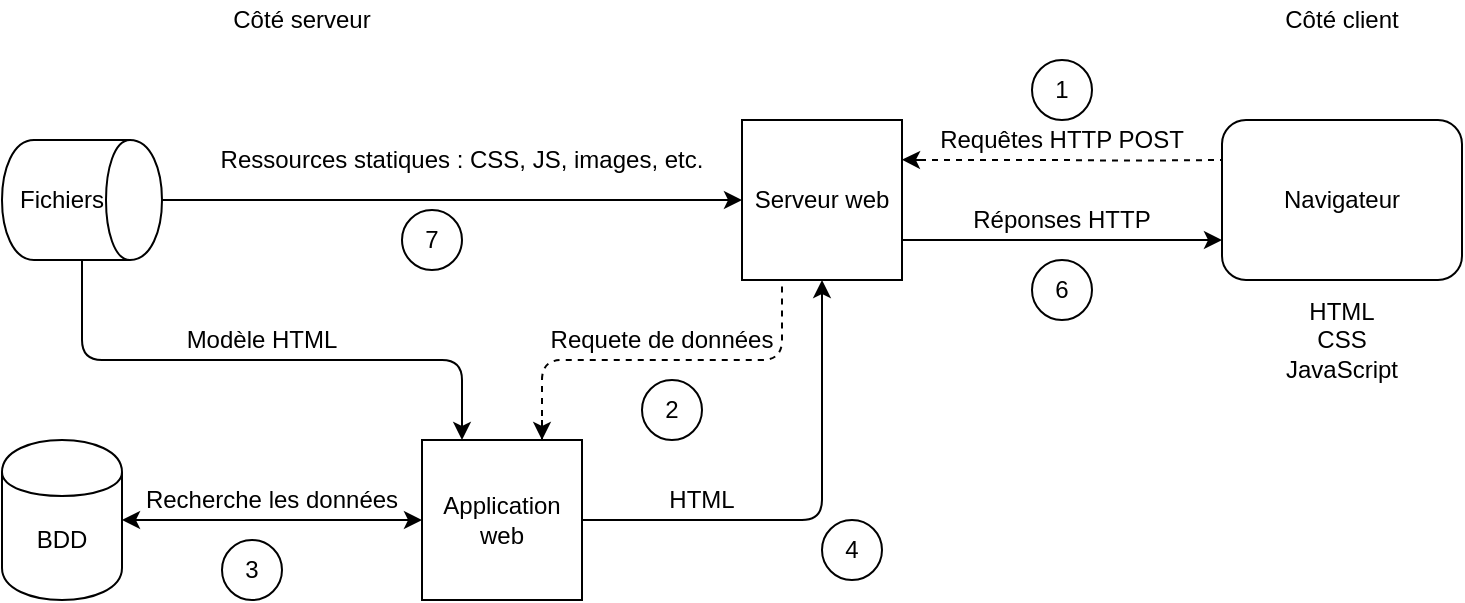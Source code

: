 <mxfile version="13.2.2" type="device"><diagram id="cxEuKH82Y_qyuLceceSi" name="Page-1"><mxGraphModel dx="1146" dy="518" grid="1" gridSize="10" guides="1" tooltips="1" connect="1" arrows="1" fold="1" page="1" pageScale="1" pageWidth="850" pageHeight="1100" math="0" shadow="0"><root><mxCell id="0"/><mxCell id="1" parent="0"/><mxCell id="hpLG8WIuApQNmPUfP86H-1" value="" style="shape=cylinder;whiteSpace=wrap;html=1;boundedLbl=1;backgroundOutline=1;rotation=90;" vertex="1" parent="1"><mxGeometry x="80" y="200" width="60" height="80" as="geometry"/></mxCell><mxCell id="hpLG8WIuApQNmPUfP86H-3" value="" style="shape=cylinder;whiteSpace=wrap;html=1;boundedLbl=1;backgroundOutline=1;" vertex="1" parent="1"><mxGeometry x="70" y="360" width="60" height="80" as="geometry"/></mxCell><mxCell id="hpLG8WIuApQNmPUfP86H-4" value="" style="whiteSpace=wrap;html=1;aspect=fixed;" vertex="1" parent="1"><mxGeometry x="280" y="360" width="80" height="80" as="geometry"/></mxCell><mxCell id="hpLG8WIuApQNmPUfP86H-5" value="" style="whiteSpace=wrap;html=1;aspect=fixed;" vertex="1" parent="1"><mxGeometry x="440" y="200" width="80" height="80" as="geometry"/></mxCell><mxCell id="hpLG8WIuApQNmPUfP86H-6" value="" style="rounded=1;whiteSpace=wrap;html=1;" vertex="1" parent="1"><mxGeometry x="680" y="200" width="120" height="80" as="geometry"/></mxCell><mxCell id="hpLG8WIuApQNmPUfP86H-8" value="" style="endArrow=classic;html=1;entryX=0;entryY=0.75;entryDx=0;entryDy=0;" edge="1" parent="1" target="hpLG8WIuApQNmPUfP86H-6"><mxGeometry width="50" height="50" relative="1" as="geometry"><mxPoint x="520" y="260" as="sourcePoint"/><mxPoint x="660" y="260" as="targetPoint"/></mxGeometry></mxCell><mxCell id="hpLG8WIuApQNmPUfP86H-9" value="" style="endArrow=none;dashed=1;html=1;" edge="1" parent="1"><mxGeometry width="50" height="50" relative="1" as="geometry"><mxPoint x="523" y="220" as="sourcePoint"/><mxPoint x="680" y="220" as="targetPoint"/><Array as="points"><mxPoint x="600" y="220"/><mxPoint x="630" y="220.34"/></Array></mxGeometry></mxCell><mxCell id="hpLG8WIuApQNmPUfP86H-10" value="" style="endArrow=classic;html=1;exitX=0.5;exitY=0;exitDx=0;exitDy=0;entryX=0;entryY=0.5;entryDx=0;entryDy=0;" edge="1" parent="1" source="hpLG8WIuApQNmPUfP86H-1" target="hpLG8WIuApQNmPUfP86H-5"><mxGeometry width="50" height="50" relative="1" as="geometry"><mxPoint x="180" y="270" as="sourcePoint"/><mxPoint x="230" y="220" as="targetPoint"/></mxGeometry></mxCell><mxCell id="hpLG8WIuApQNmPUfP86H-11" value="" style="endArrow=classic;html=1;exitX=1;exitY=0.5;exitDx=0;exitDy=0;entryX=0.25;entryY=0;entryDx=0;entryDy=0;" edge="1" parent="1" source="hpLG8WIuApQNmPUfP86H-1" target="hpLG8WIuApQNmPUfP86H-4"><mxGeometry width="50" height="50" relative="1" as="geometry"><mxPoint x="110" y="300" as="sourcePoint"/><mxPoint x="260" y="360" as="targetPoint"/><Array as="points"><mxPoint x="110" y="320"/><mxPoint x="300" y="320"/></Array></mxGeometry></mxCell><mxCell id="hpLG8WIuApQNmPUfP86H-12" value="" style="endArrow=classic;startArrow=classic;html=1;exitX=1;exitY=0.5;exitDx=0;exitDy=0;entryX=0;entryY=0.5;entryDx=0;entryDy=0;" edge="1" parent="1" source="hpLG8WIuApQNmPUfP86H-3" target="hpLG8WIuApQNmPUfP86H-4"><mxGeometry width="50" height="50" relative="1" as="geometry"><mxPoint x="170" y="420" as="sourcePoint"/><mxPoint x="220" y="370" as="targetPoint"/></mxGeometry></mxCell><mxCell id="hpLG8WIuApQNmPUfP86H-13" value="" style="endArrow=none;dashed=1;html=1;entryX=0.25;entryY=1;entryDx=0;entryDy=0;exitX=0.75;exitY=0;exitDx=0;exitDy=0;" edge="1" parent="1" source="hpLG8WIuApQNmPUfP86H-4" target="hpLG8WIuApQNmPUfP86H-5"><mxGeometry width="50" height="50" relative="1" as="geometry"><mxPoint x="380" y="350" as="sourcePoint"/><mxPoint x="370" y="310" as="targetPoint"/><Array as="points"><mxPoint x="340" y="320"/><mxPoint x="460" y="320"/></Array></mxGeometry></mxCell><mxCell id="hpLG8WIuApQNmPUfP86H-14" value="" style="endArrow=classic;html=1;entryX=0.5;entryY=1;entryDx=0;entryDy=0;exitX=1;exitY=0.5;exitDx=0;exitDy=0;" edge="1" parent="1" source="hpLG8WIuApQNmPUfP86H-18" target="hpLG8WIuApQNmPUfP86H-5"><mxGeometry width="50" height="50" relative="1" as="geometry"><mxPoint x="370" y="430" as="sourcePoint"/><mxPoint x="420" y="380" as="targetPoint"/><Array as="points"><mxPoint x="480" y="400"/></Array></mxGeometry></mxCell><mxCell id="hpLG8WIuApQNmPUfP86H-16" value="Fichiers" style="text;html=1;strokeColor=none;fillColor=none;align=center;verticalAlign=middle;whiteSpace=wrap;rounded=0;" vertex="1" parent="1"><mxGeometry x="80" y="230" width="40" height="20" as="geometry"/></mxCell><mxCell id="hpLG8WIuApQNmPUfP86H-17" value="BDD" style="text;html=1;strokeColor=none;fillColor=none;align=center;verticalAlign=middle;whiteSpace=wrap;rounded=0;" vertex="1" parent="1"><mxGeometry x="80" y="400" width="40" height="20" as="geometry"/></mxCell><mxCell id="hpLG8WIuApQNmPUfP86H-18" value="Application web" style="text;html=1;strokeColor=none;fillColor=none;align=center;verticalAlign=middle;whiteSpace=wrap;rounded=0;" vertex="1" parent="1"><mxGeometry x="280" y="390" width="80" height="20" as="geometry"/></mxCell><mxCell id="hpLG8WIuApQNmPUfP86H-19" value="Serveur web" style="text;html=1;strokeColor=none;fillColor=none;align=center;verticalAlign=middle;whiteSpace=wrap;rounded=0;" vertex="1" parent="1"><mxGeometry x="440" y="230" width="80" height="20" as="geometry"/></mxCell><mxCell id="hpLG8WIuApQNmPUfP86H-20" value="Navigateur" style="text;html=1;strokeColor=none;fillColor=none;align=center;verticalAlign=middle;whiteSpace=wrap;rounded=0;" vertex="1" parent="1"><mxGeometry x="720" y="230" width="40" height="20" as="geometry"/></mxCell><mxCell id="hpLG8WIuApQNmPUfP86H-21" value="Côté client" style="text;html=1;strokeColor=none;fillColor=none;align=center;verticalAlign=middle;whiteSpace=wrap;rounded=0;" vertex="1" parent="1"><mxGeometry x="680" y="140" width="120" height="20" as="geometry"/></mxCell><mxCell id="hpLG8WIuApQNmPUfP86H-22" value="Côté serveur" style="text;html=1;strokeColor=none;fillColor=none;align=center;verticalAlign=middle;whiteSpace=wrap;rounded=0;" vertex="1" parent="1"><mxGeometry x="160" y="140" width="120" height="20" as="geometry"/></mxCell><mxCell id="hpLG8WIuApQNmPUfP86H-23" value="Requêtes HTTP POST" style="text;html=1;strokeColor=none;fillColor=none;align=center;verticalAlign=middle;whiteSpace=wrap;rounded=0;" vertex="1" parent="1"><mxGeometry x="520" y="200" width="160" height="20" as="geometry"/></mxCell><mxCell id="hpLG8WIuApQNmPUfP86H-24" value="Réponses HTTP" style="text;html=1;strokeColor=none;fillColor=none;align=center;verticalAlign=middle;whiteSpace=wrap;rounded=0;" vertex="1" parent="1"><mxGeometry x="520" y="240" width="160" height="20" as="geometry"/></mxCell><mxCell id="hpLG8WIuApQNmPUfP86H-25" value="HTML&lt;br&gt;CSS&lt;br&gt;JavaScript" style="text;html=1;strokeColor=none;fillColor=none;align=center;verticalAlign=middle;whiteSpace=wrap;rounded=0;" vertex="1" parent="1"><mxGeometry x="680" y="290" width="120" height="40" as="geometry"/></mxCell><mxCell id="hpLG8WIuApQNmPUfP86H-26" value="Recherche les données" style="text;html=1;strokeColor=none;fillColor=none;align=center;verticalAlign=middle;whiteSpace=wrap;rounded=0;" vertex="1" parent="1"><mxGeometry x="130" y="380" width="150" height="20" as="geometry"/></mxCell><mxCell id="hpLG8WIuApQNmPUfP86H-27" value="Ressources statiques : CSS, JS, images, etc." style="text;html=1;strokeColor=none;fillColor=none;align=center;verticalAlign=middle;whiteSpace=wrap;rounded=0;" vertex="1" parent="1"><mxGeometry x="160" y="200" width="280" height="40" as="geometry"/></mxCell><mxCell id="hpLG8WIuApQNmPUfP86H-28" value="Modèle HTML" style="text;html=1;strokeColor=none;fillColor=none;align=center;verticalAlign=middle;whiteSpace=wrap;rounded=0;" vertex="1" parent="1"><mxGeometry x="120" y="300" width="160" height="20" as="geometry"/></mxCell><mxCell id="hpLG8WIuApQNmPUfP86H-29" value="HTML" style="text;html=1;strokeColor=none;fillColor=none;align=center;verticalAlign=middle;whiteSpace=wrap;rounded=0;" vertex="1" parent="1"><mxGeometry x="360" y="380" width="120" height="20" as="geometry"/></mxCell><mxCell id="hpLG8WIuApQNmPUfP86H-31" value="" style="endArrow=classic;html=1;" edge="1" parent="1"><mxGeometry width="50" height="50" relative="1" as="geometry"><mxPoint x="340" y="350" as="sourcePoint"/><mxPoint x="340" y="360" as="targetPoint"/></mxGeometry></mxCell><mxCell id="hpLG8WIuApQNmPUfP86H-32" value="" style="endArrow=classic;html=1;" edge="1" parent="1"><mxGeometry width="50" height="50" relative="1" as="geometry"><mxPoint x="530" y="220" as="sourcePoint"/><mxPoint x="520" y="219.86" as="targetPoint"/></mxGeometry></mxCell><mxCell id="hpLG8WIuApQNmPUfP86H-33" value="" style="ellipse;whiteSpace=wrap;html=1;aspect=fixed;" vertex="1" parent="1"><mxGeometry x="585" y="170" width="30" height="30" as="geometry"/></mxCell><mxCell id="hpLG8WIuApQNmPUfP86H-34" value="" style="ellipse;whiteSpace=wrap;html=1;aspect=fixed;" vertex="1" parent="1"><mxGeometry x="585" y="270" width="30" height="30" as="geometry"/></mxCell><mxCell id="hpLG8WIuApQNmPUfP86H-35" value="" style="ellipse;whiteSpace=wrap;html=1;aspect=fixed;" vertex="1" parent="1"><mxGeometry x="480" y="400" width="30" height="30" as="geometry"/></mxCell><mxCell id="hpLG8WIuApQNmPUfP86H-36" value="" style="ellipse;whiteSpace=wrap;html=1;aspect=fixed;" vertex="1" parent="1"><mxGeometry x="180" y="410" width="30" height="30" as="geometry"/></mxCell><mxCell id="hpLG8WIuApQNmPUfP86H-37" value="" style="ellipse;whiteSpace=wrap;html=1;aspect=fixed;" vertex="1" parent="1"><mxGeometry x="270" y="245" width="30" height="30" as="geometry"/></mxCell><mxCell id="hpLG8WIuApQNmPUfP86H-38" value="" style="ellipse;whiteSpace=wrap;html=1;aspect=fixed;" vertex="1" parent="1"><mxGeometry x="390" y="330" width="30" height="30" as="geometry"/></mxCell><mxCell id="hpLG8WIuApQNmPUfP86H-39" value="1" style="text;html=1;strokeColor=none;fillColor=none;align=center;verticalAlign=middle;whiteSpace=wrap;rounded=0;" vertex="1" parent="1"><mxGeometry x="580" y="175" width="40" height="20" as="geometry"/></mxCell><mxCell id="hpLG8WIuApQNmPUfP86H-40" value="6" style="text;html=1;strokeColor=none;fillColor=none;align=center;verticalAlign=middle;whiteSpace=wrap;rounded=0;" vertex="1" parent="1"><mxGeometry x="580" y="275" width="40" height="20" as="geometry"/></mxCell><mxCell id="hpLG8WIuApQNmPUfP86H-41" value="4" style="text;html=1;strokeColor=none;fillColor=none;align=center;verticalAlign=middle;whiteSpace=wrap;rounded=0;" vertex="1" parent="1"><mxGeometry x="475" y="405" width="40" height="20" as="geometry"/></mxCell><mxCell id="hpLG8WIuApQNmPUfP86H-42" value="2" style="text;html=1;strokeColor=none;fillColor=none;align=center;verticalAlign=middle;whiteSpace=wrap;rounded=0;" vertex="1" parent="1"><mxGeometry x="385" y="335" width="40" height="20" as="geometry"/></mxCell><mxCell id="hpLG8WIuApQNmPUfP86H-43" value="3" style="text;html=1;strokeColor=none;fillColor=none;align=center;verticalAlign=middle;whiteSpace=wrap;rounded=0;" vertex="1" parent="1"><mxGeometry x="175" y="415" width="40" height="20" as="geometry"/></mxCell><mxCell id="hpLG8WIuApQNmPUfP86H-44" value="7" style="text;html=1;strokeColor=none;fillColor=none;align=center;verticalAlign=middle;whiteSpace=wrap;rounded=0;" vertex="1" parent="1"><mxGeometry x="265" y="250" width="40" height="20" as="geometry"/></mxCell><mxCell id="hpLG8WIuApQNmPUfP86H-45" value="Requete de données" style="text;html=1;strokeColor=none;fillColor=none;align=center;verticalAlign=middle;whiteSpace=wrap;rounded=0;" vertex="1" parent="1"><mxGeometry x="340" y="300" width="120" height="20" as="geometry"/></mxCell></root></mxGraphModel></diagram></mxfile>